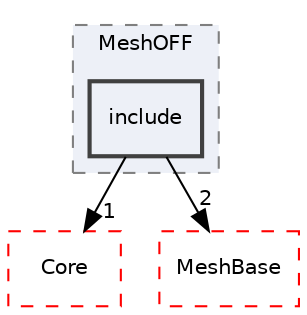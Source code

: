 digraph "include"
{
 // LATEX_PDF_SIZE
  edge [fontname="Helvetica",fontsize="10",labelfontname="Helvetica",labelfontsize="10"];
  node [fontname="Helvetica",fontsize="10",shape=record];
  compound=true
  subgraph clusterdir_f6d276d9d62f52736fa2de5cf8f2b0f8 {
    graph [ bgcolor="#edf0f7", pencolor="grey50", style="filled,dashed,", label="MeshOFF", fontname="Helvetica", fontsize="10", URL="dir_f6d276d9d62f52736fa2de5cf8f2b0f8.html"]
  dir_ae968cf15f961bcd54331534afde9299 [shape=box, label="include", style="filled,bold,", fillcolor="#edf0f7", color="grey25", URL="dir_ae968cf15f961bcd54331534afde9299.html"];
  }
  dir_cac7f9cecb9aa42a0bd05452dddd8a21 [shape=box, label="Core", style="dashed,", fillcolor="#edf0f7", color="red", URL="dir_cac7f9cecb9aa42a0bd05452dddd8a21.html"];
  dir_ed747c199e74b08368b2744f35933cef [shape=box, label="MeshBase", style="dashed,", fillcolor="#edf0f7", color="red", URL="dir_ed747c199e74b08368b2744f35933cef.html"];
  dir_ae968cf15f961bcd54331534afde9299->dir_cac7f9cecb9aa42a0bd05452dddd8a21 [headlabel="1", labeldistance=1.5 headhref="dir_000130_000014.html"];
  dir_ae968cf15f961bcd54331534afde9299->dir_ed747c199e74b08368b2744f35933cef [headlabel="2", labeldistance=1.5 headhref="dir_000130_000194.html"];
}
